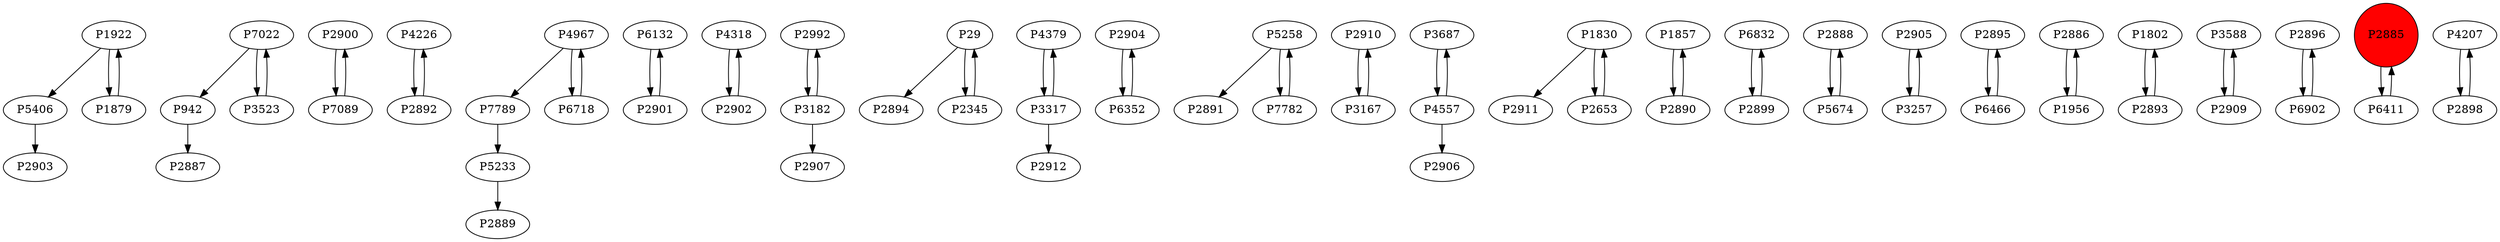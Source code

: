 digraph {
	P5406 -> P2903
	P7022 -> P942
	P2900 -> P7089
	P4226 -> P2892
	P5233 -> P2889
	P6132 -> P2901
	P4318 -> P2902
	P2992 -> P3182
	P2901 -> P6132
	P29 -> P2894
	P4379 -> P3317
	P2904 -> P6352
	P5258 -> P2891
	P2892 -> P4226
	P2910 -> P3167
	P29 -> P2345
	P3687 -> P4557
	P7089 -> P2900
	P3182 -> P2992
	P1830 -> P2911
	P7782 -> P5258
	P1857 -> P2890
	P6832 -> P2899
	P2888 -> P5674
	P1922 -> P5406
	P3317 -> P2912
	P3167 -> P2910
	P2905 -> P3257
	P3182 -> P2907
	P2895 -> P6466
	P6352 -> P2904
	P2886 -> P1956
	P1802 -> P2893
	P5674 -> P2888
	P3257 -> P2905
	P5258 -> P7782
	P2893 -> P1802
	P3588 -> P2909
	P2896 -> P6902
	P2885 -> P6411
	P7789 -> P5233
	P2653 -> P1830
	P1922 -> P1879
	P4967 -> P6718
	P4207 -> P2898
	P942 -> P2887
	P3317 -> P4379
	P4557 -> P2906
	P6718 -> P4967
	P2890 -> P1857
	P2909 -> P3588
	P2345 -> P29
	P6411 -> P2885
	P6902 -> P2896
	P3523 -> P7022
	P1830 -> P2653
	P4557 -> P3687
	P2899 -> P6832
	P6466 -> P2895
	P2902 -> P4318
	P2898 -> P4207
	P4967 -> P7789
	P1956 -> P2886
	P1879 -> P1922
	P7022 -> P3523
	P2885 [shape=circle]
	P2885 [style=filled]
	P2885 [fillcolor=red]
}